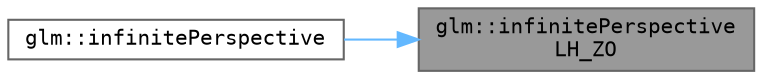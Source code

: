 digraph "glm::infinitePerspectiveLH_ZO"
{
 // LATEX_PDF_SIZE
  bgcolor="transparent";
  edge [fontname=Terminal,fontsize=10,labelfontname=Helvetica,labelfontsize=10];
  node [fontname=Terminal,fontsize=10,shape=box,height=0.2,width=0.4];
  rankdir="RL";
  Node1 [label="glm::infinitePerspective\lLH_ZO",height=0.2,width=0.4,color="gray40", fillcolor="grey60", style="filled", fontcolor="black",tooltip=" "];
  Node1 -> Node2 [dir="back",color="steelblue1",style="solid"];
  Node2 [label="glm::infinitePerspective",height=0.2,width=0.4,color="grey40", fillcolor="white", style="filled",URL="$group__ext__matrix__clip__space.html#ga8f955f37bab966fa8d6a5375da30860b",tooltip=" "];
}
